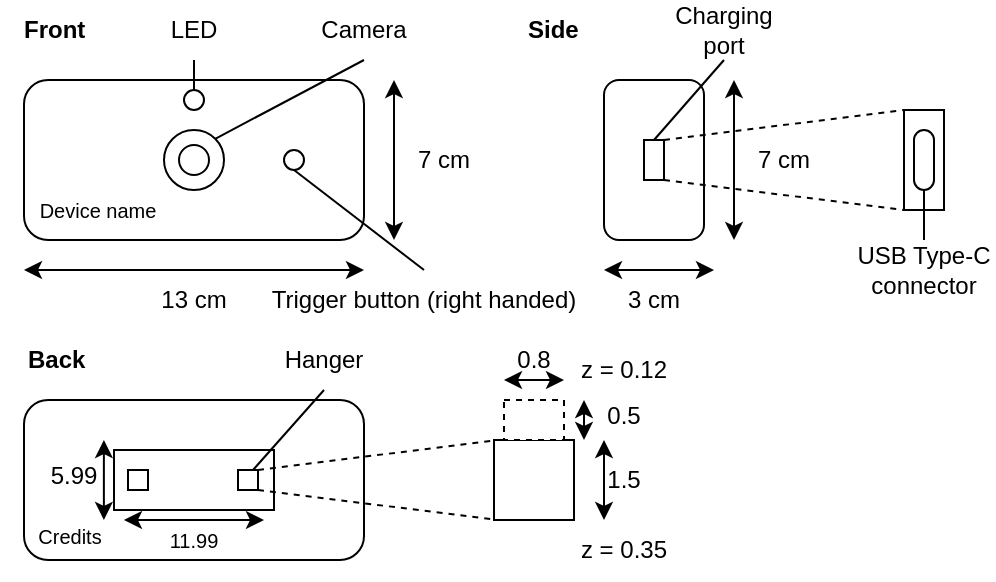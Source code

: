 <mxfile version="27.0.8">
  <diagram name="Page-1" id="gCNdrUl1HYBITplLXTXh">
    <mxGraphModel dx="983" dy="519" grid="1" gridSize="10" guides="1" tooltips="1" connect="1" arrows="1" fold="1" page="1" pageScale="1" pageWidth="850" pageHeight="1100" math="0" shadow="0">
      <root>
        <mxCell id="0" />
        <mxCell id="1" parent="0" />
        <mxCell id="Zt1w1eLrl39iZ9gFTIS_-9" value="" style="rounded=1;whiteSpace=wrap;html=1;" parent="1" vertex="1">
          <mxGeometry x="440" y="240" width="50" height="80" as="geometry" />
        </mxCell>
        <mxCell id="Zt1w1eLrl39iZ9gFTIS_-1" value="" style="rounded=1;whiteSpace=wrap;html=1;" parent="1" vertex="1">
          <mxGeometry x="150" y="240" width="170" height="80" as="geometry" />
        </mxCell>
        <mxCell id="Zt1w1eLrl39iZ9gFTIS_-2" value="" style="ellipse;whiteSpace=wrap;html=1;aspect=fixed;" parent="1" vertex="1">
          <mxGeometry x="220" y="265" width="30" height="30" as="geometry" />
        </mxCell>
        <mxCell id="Zt1w1eLrl39iZ9gFTIS_-3" value="" style="ellipse;whiteSpace=wrap;html=1;aspect=fixed;" parent="1" vertex="1">
          <mxGeometry x="227.5" y="272.5" width="15" height="15" as="geometry" />
        </mxCell>
        <mxCell id="Zt1w1eLrl39iZ9gFTIS_-4" value="Device name" style="text;html=1;align=center;verticalAlign=middle;whiteSpace=wrap;rounded=0;fontSize=10;" parent="1" vertex="1">
          <mxGeometry x="152" y="290" width="70" height="30" as="geometry" />
        </mxCell>
        <mxCell id="Zt1w1eLrl39iZ9gFTIS_-5" value="" style="endArrow=classic;startArrow=classic;html=1;rounded=0;" parent="1" edge="1">
          <mxGeometry width="50" height="50" relative="1" as="geometry">
            <mxPoint x="150" y="335" as="sourcePoint" />
            <mxPoint x="320" y="335" as="targetPoint" />
          </mxGeometry>
        </mxCell>
        <mxCell id="Zt1w1eLrl39iZ9gFTIS_-6" value="13 cm" style="text;html=1;align=center;verticalAlign=middle;whiteSpace=wrap;rounded=0;" parent="1" vertex="1">
          <mxGeometry x="205" y="335" width="60" height="30" as="geometry" />
        </mxCell>
        <mxCell id="Zt1w1eLrl39iZ9gFTIS_-7" value="" style="endArrow=classic;startArrow=classic;html=1;rounded=0;" parent="1" edge="1">
          <mxGeometry width="50" height="50" relative="1" as="geometry">
            <mxPoint x="335" y="240" as="sourcePoint" />
            <mxPoint x="335" y="320" as="targetPoint" />
          </mxGeometry>
        </mxCell>
        <mxCell id="Zt1w1eLrl39iZ9gFTIS_-8" value="7 cm" style="text;html=1;align=center;verticalAlign=middle;whiteSpace=wrap;rounded=0;" parent="1" vertex="1">
          <mxGeometry x="330" y="265" width="60" height="30" as="geometry" />
        </mxCell>
        <mxCell id="Zt1w1eLrl39iZ9gFTIS_-13" value="" style="endArrow=classic;startArrow=classic;html=1;rounded=0;entryX=1;entryY=0;entryDx=0;entryDy=0;" parent="1" target="Zt1w1eLrl39iZ9gFTIS_-14" edge="1">
          <mxGeometry width="50" height="50" relative="1" as="geometry">
            <mxPoint x="440" y="335" as="sourcePoint" />
            <mxPoint x="480" y="335" as="targetPoint" />
          </mxGeometry>
        </mxCell>
        <mxCell id="Zt1w1eLrl39iZ9gFTIS_-14" value="3 cm" style="text;html=1;align=center;verticalAlign=middle;whiteSpace=wrap;rounded=0;" parent="1" vertex="1">
          <mxGeometry x="435" y="335" width="60" height="30" as="geometry" />
        </mxCell>
        <mxCell id="Zt1w1eLrl39iZ9gFTIS_-15" value="" style="endArrow=classic;startArrow=classic;html=1;rounded=0;" parent="1" edge="1">
          <mxGeometry width="50" height="50" relative="1" as="geometry">
            <mxPoint x="505" y="240" as="sourcePoint" />
            <mxPoint x="505" y="320" as="targetPoint" />
          </mxGeometry>
        </mxCell>
        <mxCell id="Zt1w1eLrl39iZ9gFTIS_-16" value="7 cm" style="text;html=1;align=center;verticalAlign=middle;whiteSpace=wrap;rounded=0;" parent="1" vertex="1">
          <mxGeometry x="500" y="265" width="60" height="30" as="geometry" />
        </mxCell>
        <mxCell id="Zt1w1eLrl39iZ9gFTIS_-17" value="Camera" style="text;html=1;align=center;verticalAlign=middle;whiteSpace=wrap;rounded=0;" parent="1" vertex="1">
          <mxGeometry x="290" y="200" width="60" height="30" as="geometry" />
        </mxCell>
        <mxCell id="Zt1w1eLrl39iZ9gFTIS_-18" value="" style="endArrow=none;html=1;rounded=0;entryX=0.5;entryY=1;entryDx=0;entryDy=0;exitX=1;exitY=0;exitDx=0;exitDy=0;" parent="1" source="Zt1w1eLrl39iZ9gFTIS_-2" target="Zt1w1eLrl39iZ9gFTIS_-17" edge="1">
          <mxGeometry width="50" height="50" relative="1" as="geometry">
            <mxPoint x="247.5" y="250" as="sourcePoint" />
            <mxPoint x="297.5" y="200" as="targetPoint" />
          </mxGeometry>
        </mxCell>
        <mxCell id="Zt1w1eLrl39iZ9gFTIS_-19" value="" style="rounded=0;whiteSpace=wrap;html=1;" parent="1" vertex="1">
          <mxGeometry x="460" y="270" width="10" height="20" as="geometry" />
        </mxCell>
        <mxCell id="Zt1w1eLrl39iZ9gFTIS_-21" value="Charging port" style="text;html=1;align=center;verticalAlign=middle;whiteSpace=wrap;rounded=0;" parent="1" vertex="1">
          <mxGeometry x="470" y="200" width="60" height="30" as="geometry" />
        </mxCell>
        <mxCell id="Zt1w1eLrl39iZ9gFTIS_-32" value="" style="rounded=1;whiteSpace=wrap;html=1;" parent="1" vertex="1">
          <mxGeometry x="150" y="400" width="170" height="80" as="geometry" />
        </mxCell>
        <mxCell id="Zt1w1eLrl39iZ9gFTIS_-35" value="&lt;div&gt;Credits&lt;/div&gt;" style="text;html=1;align=center;verticalAlign=middle;whiteSpace=wrap;rounded=0;fontSize=10;" parent="1" vertex="1">
          <mxGeometry x="138" y="453" width="70" height="30" as="geometry" />
        </mxCell>
        <mxCell id="Zt1w1eLrl39iZ9gFTIS_-42" value="" style="rounded=0;whiteSpace=wrap;html=1;" parent="1" vertex="1">
          <mxGeometry x="195" y="425" width="80" height="30" as="geometry" />
        </mxCell>
        <mxCell id="Zt1w1eLrl39iZ9gFTIS_-43" value="" style="rounded=0;whiteSpace=wrap;html=1;" parent="1" vertex="1">
          <mxGeometry x="202" y="435" width="10" height="10" as="geometry" />
        </mxCell>
        <mxCell id="Zt1w1eLrl39iZ9gFTIS_-44" value="" style="rounded=0;whiteSpace=wrap;html=1;" parent="1" vertex="1">
          <mxGeometry x="257" y="435" width="10" height="10" as="geometry" />
        </mxCell>
        <mxCell id="Zt1w1eLrl39iZ9gFTIS_-45" value="Hanger" style="text;html=1;align=center;verticalAlign=middle;whiteSpace=wrap;rounded=0;" parent="1" vertex="1">
          <mxGeometry x="270" y="365" width="60" height="30" as="geometry" />
        </mxCell>
        <mxCell id="Zt1w1eLrl39iZ9gFTIS_-46" value="" style="endArrow=none;html=1;rounded=0;exitX=0.75;exitY=0;exitDx=0;exitDy=0;entryX=0.5;entryY=1;entryDx=0;entryDy=0;" parent="1" source="Zt1w1eLrl39iZ9gFTIS_-44" target="Zt1w1eLrl39iZ9gFTIS_-45" edge="1">
          <mxGeometry width="50" height="50" relative="1" as="geometry">
            <mxPoint x="270" y="410" as="sourcePoint" />
            <mxPoint x="320" y="360" as="targetPoint" />
          </mxGeometry>
        </mxCell>
        <mxCell id="Zt1w1eLrl39iZ9gFTIS_-48" value="&lt;b&gt;Front&lt;/b&gt;" style="text;html=1;align=left;verticalAlign=middle;whiteSpace=wrap;rounded=0;" parent="1" vertex="1">
          <mxGeometry x="148" y="200" width="60" height="30" as="geometry" />
        </mxCell>
        <mxCell id="Zt1w1eLrl39iZ9gFTIS_-49" value="&lt;b&gt;Side&lt;/b&gt;" style="text;html=1;align=left;verticalAlign=middle;whiteSpace=wrap;rounded=0;" parent="1" vertex="1">
          <mxGeometry x="400" y="200" width="60" height="30" as="geometry" />
        </mxCell>
        <mxCell id="Zt1w1eLrl39iZ9gFTIS_-50" value="&lt;b&gt;Back&lt;/b&gt;" style="text;html=1;align=left;verticalAlign=middle;whiteSpace=wrap;rounded=0;" parent="1" vertex="1">
          <mxGeometry x="150" y="365" width="60" height="30" as="geometry" />
        </mxCell>
        <mxCell id="Zt1w1eLrl39iZ9gFTIS_-52" value="" style="endArrow=none;html=1;rounded=0;exitX=0.5;exitY=0;exitDx=0;exitDy=0;entryX=0.5;entryY=1;entryDx=0;entryDy=0;" parent="1" source="Zt1w1eLrl39iZ9gFTIS_-19" target="Zt1w1eLrl39iZ9gFTIS_-21" edge="1">
          <mxGeometry width="50" height="50" relative="1" as="geometry">
            <mxPoint x="290" y="340" as="sourcePoint" />
            <mxPoint x="340" y="290" as="targetPoint" />
          </mxGeometry>
        </mxCell>
        <mxCell id="Zt1w1eLrl39iZ9gFTIS_-53" value="" style="rounded=0;whiteSpace=wrap;html=1;" parent="1" vertex="1">
          <mxGeometry x="590" y="255" width="20" height="50" as="geometry" />
        </mxCell>
        <mxCell id="Zt1w1eLrl39iZ9gFTIS_-55" value="" style="rounded=1;whiteSpace=wrap;html=1;arcSize=50;" parent="1" vertex="1">
          <mxGeometry x="595" y="265" width="10" height="30" as="geometry" />
        </mxCell>
        <mxCell id="Zt1w1eLrl39iZ9gFTIS_-57" value="" style="endArrow=none;html=1;rounded=0;exitX=1;exitY=0;exitDx=0;exitDy=0;entryX=0;entryY=0;entryDx=0;entryDy=0;dashed=1;" parent="1" source="Zt1w1eLrl39iZ9gFTIS_-19" target="Zt1w1eLrl39iZ9gFTIS_-53" edge="1">
          <mxGeometry width="50" height="50" relative="1" as="geometry">
            <mxPoint x="479.142" y="265.858" as="sourcePoint" />
            <mxPoint x="580" y="260" as="targetPoint" />
          </mxGeometry>
        </mxCell>
        <mxCell id="Zt1w1eLrl39iZ9gFTIS_-58" value="" style="endArrow=none;html=1;rounded=0;exitX=1;exitY=1;exitDx=0;exitDy=0;entryX=0;entryY=1;entryDx=0;entryDy=0;dashed=1;" parent="1" source="Zt1w1eLrl39iZ9gFTIS_-19" target="Zt1w1eLrl39iZ9gFTIS_-53" edge="1">
          <mxGeometry width="50" height="50" relative="1" as="geometry">
            <mxPoint x="479.142" y="294.142" as="sourcePoint" />
            <mxPoint x="600" y="265" as="targetPoint" />
          </mxGeometry>
        </mxCell>
        <mxCell id="Zt1w1eLrl39iZ9gFTIS_-59" value="USB Type-C connector" style="text;html=1;align=center;verticalAlign=middle;whiteSpace=wrap;rounded=0;" parent="1" vertex="1">
          <mxGeometry x="565" y="320" width="70" height="30" as="geometry" />
        </mxCell>
        <mxCell id="Zt1w1eLrl39iZ9gFTIS_-60" value="" style="endArrow=none;html=1;rounded=0;exitX=0.5;exitY=0;exitDx=0;exitDy=0;entryX=0.5;entryY=1;entryDx=0;entryDy=0;" parent="1" source="Zt1w1eLrl39iZ9gFTIS_-59" target="Zt1w1eLrl39iZ9gFTIS_-55" edge="1">
          <mxGeometry width="50" height="50" relative="1" as="geometry">
            <mxPoint x="475" y="280" as="sourcePoint" />
            <mxPoint x="510" y="240" as="targetPoint" />
          </mxGeometry>
        </mxCell>
        <mxCell id="IyyHt3gIi4fyA3eTQuwq-1" value="" style="ellipse;whiteSpace=wrap;html=1;aspect=fixed;" parent="1" vertex="1">
          <mxGeometry x="230" y="245" width="10" height="10" as="geometry" />
        </mxCell>
        <mxCell id="IyyHt3gIi4fyA3eTQuwq-2" value="LED" style="text;html=1;align=center;verticalAlign=middle;whiteSpace=wrap;rounded=0;" parent="1" vertex="1">
          <mxGeometry x="205" y="200" width="60" height="30" as="geometry" />
        </mxCell>
        <mxCell id="IyyHt3gIi4fyA3eTQuwq-3" value="" style="endArrow=none;html=1;rounded=0;entryX=0.5;entryY=1;entryDx=0;entryDy=0;exitX=0.5;exitY=0;exitDx=0;exitDy=0;" parent="1" source="IyyHt3gIi4fyA3eTQuwq-1" target="IyyHt3gIi4fyA3eTQuwq-2" edge="1">
          <mxGeometry width="50" height="50" relative="1" as="geometry">
            <mxPoint x="190" y="245" as="sourcePoint" />
            <mxPoint x="224" y="206" as="targetPoint" />
          </mxGeometry>
        </mxCell>
        <mxCell id="IyyHt3gIi4fyA3eTQuwq-4" value="" style="ellipse;whiteSpace=wrap;html=1;aspect=fixed;" parent="1" vertex="1">
          <mxGeometry x="280" y="275" width="10" height="10" as="geometry" />
        </mxCell>
        <mxCell id="IyyHt3gIi4fyA3eTQuwq-5" value="Trigger button (right handed)" style="text;html=1;align=center;verticalAlign=middle;whiteSpace=wrap;rounded=0;" parent="1" vertex="1">
          <mxGeometry x="270" y="335" width="160" height="30" as="geometry" />
        </mxCell>
        <mxCell id="IyyHt3gIi4fyA3eTQuwq-6" value="" style="endArrow=none;html=1;rounded=0;entryX=0.5;entryY=0;entryDx=0;entryDy=0;exitX=0.5;exitY=1;exitDx=0;exitDy=0;" parent="1" source="IyyHt3gIi4fyA3eTQuwq-4" target="IyyHt3gIi4fyA3eTQuwq-5" edge="1">
          <mxGeometry width="50" height="50" relative="1" as="geometry">
            <mxPoint x="256" y="279" as="sourcePoint" />
            <mxPoint x="330" y="240" as="targetPoint" />
          </mxGeometry>
        </mxCell>
        <mxCell id="mED8aOtxLqFeWninYERp-1" value="" style="endArrow=classic;startArrow=classic;html=1;rounded=0;entryX=0.706;entryY=0.875;entryDx=0;entryDy=0;entryPerimeter=0;" edge="1" parent="1">
          <mxGeometry width="50" height="50" relative="1" as="geometry">
            <mxPoint x="199.98" y="460" as="sourcePoint" />
            <mxPoint x="270" y="460" as="targetPoint" />
          </mxGeometry>
        </mxCell>
        <mxCell id="mED8aOtxLqFeWninYERp-2" value="11.99" style="text;html=1;align=center;verticalAlign=middle;whiteSpace=wrap;rounded=0;fontSize=10;" vertex="1" parent="1">
          <mxGeometry x="205" y="455" width="60" height="30" as="geometry" />
        </mxCell>
        <mxCell id="mED8aOtxLqFeWninYERp-3" value="" style="endArrow=classic;startArrow=classic;html=1;rounded=0;exitX=0.235;exitY=0.25;exitDx=0;exitDy=0;exitPerimeter=0;entryX=0.742;entryY=0.233;entryDx=0;entryDy=0;entryPerimeter=0;" edge="1" parent="1" source="Zt1w1eLrl39iZ9gFTIS_-32" target="Zt1w1eLrl39iZ9gFTIS_-35">
          <mxGeometry width="50" height="50" relative="1" as="geometry">
            <mxPoint x="186.83" y="380" as="sourcePoint" />
            <mxPoint x="187" y="460" as="targetPoint" />
          </mxGeometry>
        </mxCell>
        <mxCell id="mED8aOtxLqFeWninYERp-4" value="5.99" style="text;html=1;align=center;verticalAlign=middle;whiteSpace=wrap;rounded=0;" vertex="1" parent="1">
          <mxGeometry x="145" y="423" width="60" height="30" as="geometry" />
        </mxCell>
        <mxCell id="mED8aOtxLqFeWninYERp-5" value="" style="endArrow=none;html=1;rounded=0;exitX=1;exitY=0;exitDx=0;exitDy=0;entryX=0;entryY=0;entryDx=0;entryDy=0;dashed=1;" edge="1" parent="1">
          <mxGeometry width="50" height="50" relative="1" as="geometry">
            <mxPoint x="267" y="435" as="sourcePoint" />
            <mxPoint x="387" y="420" as="targetPoint" />
          </mxGeometry>
        </mxCell>
        <mxCell id="mED8aOtxLqFeWninYERp-6" value="" style="endArrow=none;html=1;rounded=0;exitX=1;exitY=1;exitDx=0;exitDy=0;entryX=0;entryY=1;entryDx=0;entryDy=0;dashed=1;" edge="1" parent="1">
          <mxGeometry width="50" height="50" relative="1" as="geometry">
            <mxPoint x="267" y="445" as="sourcePoint" />
            <mxPoint x="387" y="460" as="targetPoint" />
          </mxGeometry>
        </mxCell>
        <mxCell id="mED8aOtxLqFeWninYERp-7" value="" style="rounded=0;whiteSpace=wrap;html=1;" vertex="1" parent="1">
          <mxGeometry x="385" y="420" width="40" height="40" as="geometry" />
        </mxCell>
        <mxCell id="mED8aOtxLqFeWninYERp-8" value="" style="rounded=0;whiteSpace=wrap;html=1;dashed=1;" vertex="1" parent="1">
          <mxGeometry x="390" y="400" width="30" height="20" as="geometry" />
        </mxCell>
        <mxCell id="mED8aOtxLqFeWninYERp-9" value="" style="endArrow=classic;startArrow=classic;html=1;rounded=0;" edge="1" parent="1">
          <mxGeometry width="50" height="50" relative="1" as="geometry">
            <mxPoint x="440" y="420" as="sourcePoint" />
            <mxPoint x="440" y="460" as="targetPoint" />
          </mxGeometry>
        </mxCell>
        <mxCell id="mED8aOtxLqFeWninYERp-10" value="1.5" style="text;html=1;align=center;verticalAlign=middle;whiteSpace=wrap;rounded=0;" vertex="1" parent="1">
          <mxGeometry x="420" y="425" width="60" height="30" as="geometry" />
        </mxCell>
        <mxCell id="mED8aOtxLqFeWninYERp-11" value="" style="endArrow=classic;startArrow=classic;html=1;rounded=0;" edge="1" parent="1">
          <mxGeometry width="50" height="50" relative="1" as="geometry">
            <mxPoint x="390" y="390" as="sourcePoint" />
            <mxPoint x="420" y="390" as="targetPoint" />
          </mxGeometry>
        </mxCell>
        <mxCell id="mED8aOtxLqFeWninYERp-12" value="0.8" style="text;html=1;align=center;verticalAlign=middle;whiteSpace=wrap;rounded=0;" vertex="1" parent="1">
          <mxGeometry x="375" y="365" width="60" height="30" as="geometry" />
        </mxCell>
        <mxCell id="mED8aOtxLqFeWninYERp-13" value="" style="endArrow=classic;startArrow=classic;html=1;rounded=0;" edge="1" parent="1">
          <mxGeometry width="50" height="50" relative="1" as="geometry">
            <mxPoint x="430" y="400" as="sourcePoint" />
            <mxPoint x="430" y="420" as="targetPoint" />
          </mxGeometry>
        </mxCell>
        <mxCell id="mED8aOtxLqFeWninYERp-14" value="0.5" style="text;html=1;align=center;verticalAlign=middle;whiteSpace=wrap;rounded=0;" vertex="1" parent="1">
          <mxGeometry x="420" y="393" width="60" height="30" as="geometry" />
        </mxCell>
        <mxCell id="mED8aOtxLqFeWninYERp-15" value="z = 0.12" style="text;html=1;align=center;verticalAlign=middle;whiteSpace=wrap;rounded=0;" vertex="1" parent="1">
          <mxGeometry x="420" y="370" width="60" height="30" as="geometry" />
        </mxCell>
        <mxCell id="mED8aOtxLqFeWninYERp-16" value="z = 0.3&lt;span style=&quot;background-color: transparent; color: light-dark(rgb(0, 0, 0), rgb(255, 255, 255));&quot;&gt;5&lt;/span&gt;" style="text;html=1;align=center;verticalAlign=middle;whiteSpace=wrap;rounded=0;" vertex="1" parent="1">
          <mxGeometry x="420" y="460" width="60" height="30" as="geometry" />
        </mxCell>
      </root>
    </mxGraphModel>
  </diagram>
</mxfile>
